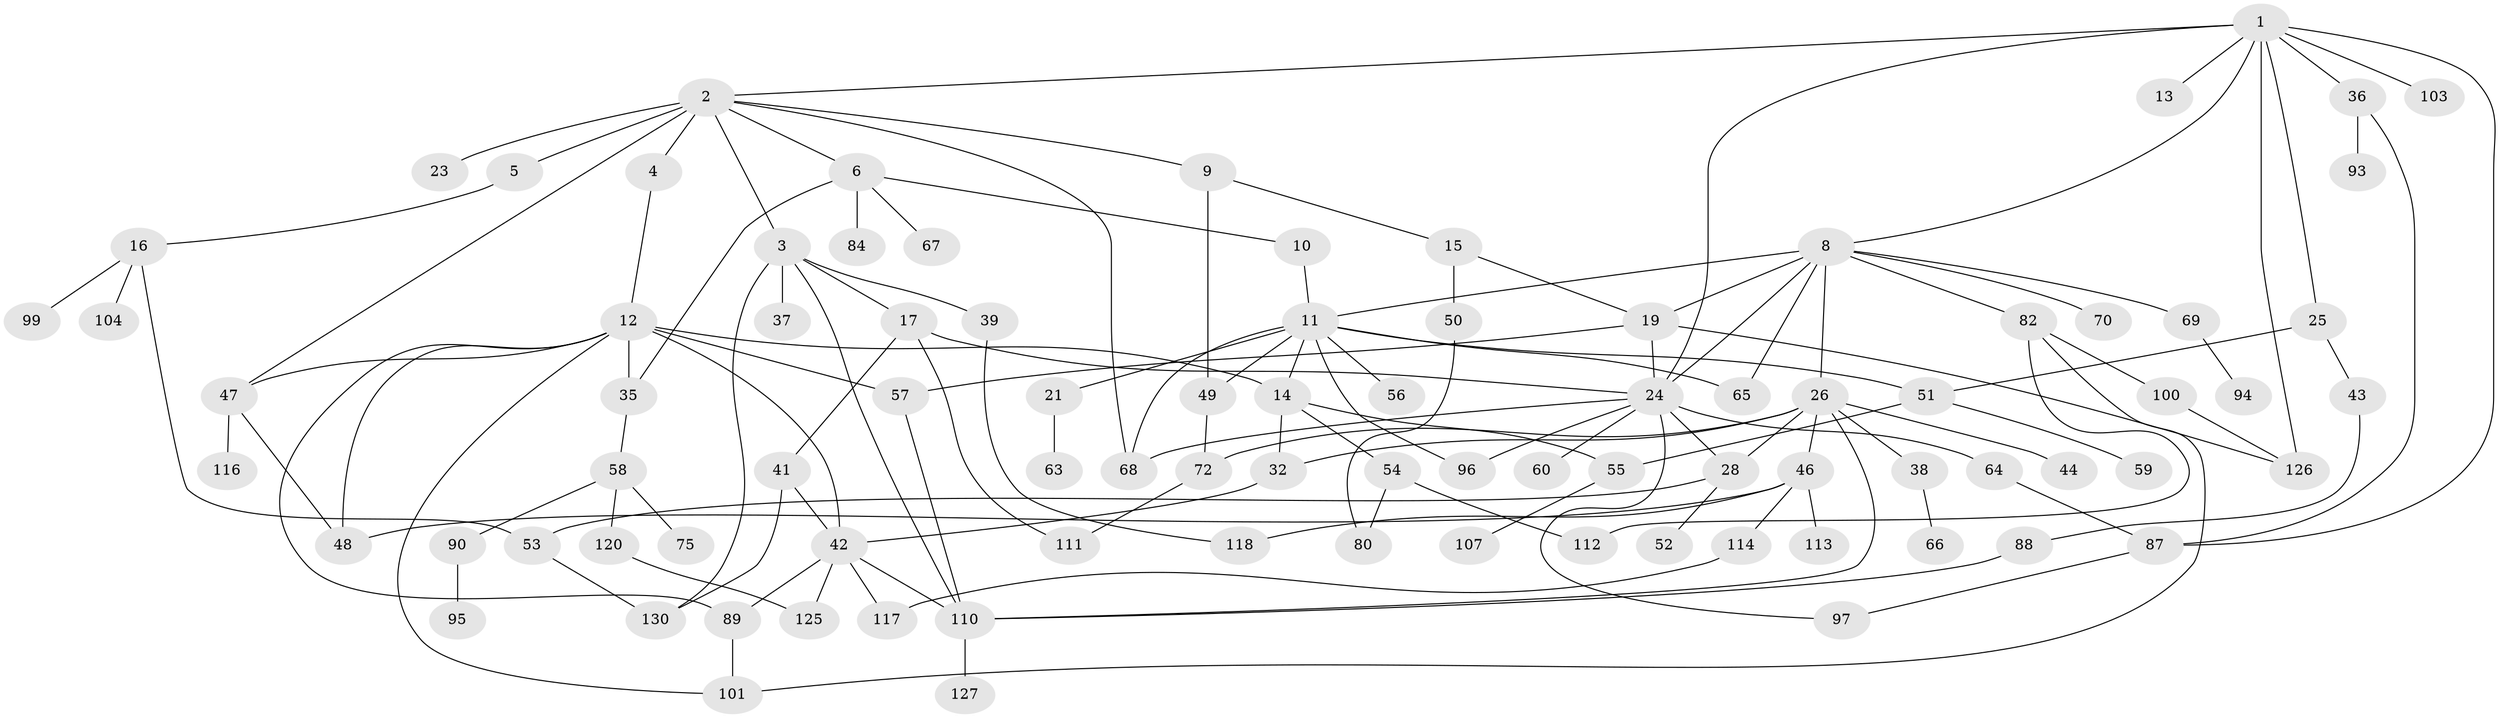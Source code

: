 // Generated by graph-tools (version 1.1) at 2025/23/03/03/25 07:23:31]
// undirected, 89 vertices, 132 edges
graph export_dot {
graph [start="1"]
  node [color=gray90,style=filled];
  1 [super="+7"];
  2 [super="+18"];
  3 [super="+34"];
  4 [super="+22"];
  5;
  6 [super="+30"];
  8 [super="+29"];
  9;
  10;
  11 [super="+33"];
  12 [super="+119"];
  13;
  14 [super="+20"];
  15;
  16 [super="+27"];
  17;
  19 [super="+131"];
  21;
  23 [super="+40"];
  24 [super="+91"];
  25 [super="+77"];
  26 [super="+31"];
  28 [super="+109"];
  32 [super="+105"];
  35 [super="+86"];
  36 [super="+98"];
  37;
  38;
  39 [super="+73"];
  41 [super="+83"];
  42 [super="+45"];
  43 [super="+132"];
  44 [super="+85"];
  46 [super="+115"];
  47 [super="+74"];
  48;
  49 [super="+71"];
  50;
  51 [super="+62"];
  52;
  53 [super="+78"];
  54;
  55 [super="+76"];
  56;
  57 [super="+61"];
  58 [super="+121"];
  59;
  60 [super="+92"];
  63;
  64;
  65 [super="+81"];
  66;
  67 [super="+79"];
  68 [super="+108"];
  69;
  70;
  72 [super="+106"];
  75;
  80;
  82 [super="+122"];
  84;
  87 [super="+102"];
  88;
  89;
  90;
  93;
  94;
  95;
  96;
  97;
  99;
  100;
  101 [super="+124"];
  103;
  104 [super="+128"];
  107;
  110 [super="+129"];
  111;
  112;
  113;
  114;
  116;
  117;
  118 [super="+123"];
  120;
  125;
  126;
  127;
  130;
  1 -- 2;
  1 -- 13;
  1 -- 25;
  1 -- 36;
  1 -- 87;
  1 -- 103;
  1 -- 8;
  1 -- 24;
  1 -- 126;
  2 -- 3;
  2 -- 4;
  2 -- 5;
  2 -- 6;
  2 -- 9;
  2 -- 23 [weight=2];
  2 -- 47;
  2 -- 68;
  3 -- 17;
  3 -- 37;
  3 -- 39;
  3 -- 130;
  3 -- 110;
  4 -- 12;
  5 -- 16;
  6 -- 10;
  6 -- 84;
  6 -- 35;
  6 -- 67;
  8 -- 19;
  8 -- 26;
  8 -- 82;
  8 -- 11;
  8 -- 65;
  8 -- 69;
  8 -- 70;
  8 -- 24;
  9 -- 15;
  9 -- 49;
  10 -- 11;
  11 -- 21;
  11 -- 68;
  11 -- 96;
  11 -- 65;
  11 -- 51;
  11 -- 56;
  11 -- 49;
  11 -- 14;
  12 -- 14;
  12 -- 48;
  12 -- 57;
  12 -- 42;
  12 -- 101;
  12 -- 89;
  12 -- 35;
  12 -- 47;
  14 -- 32;
  14 -- 54;
  14 -- 55;
  15 -- 50;
  15 -- 19;
  16 -- 53;
  16 -- 104;
  16 -- 99;
  17 -- 41;
  17 -- 24;
  17 -- 111;
  19 -- 126;
  19 -- 24;
  19 -- 57;
  21 -- 63;
  24 -- 60;
  24 -- 64;
  24 -- 97;
  24 -- 96;
  24 -- 68;
  24 -- 28;
  25 -- 43;
  25 -- 51;
  26 -- 28;
  26 -- 32;
  26 -- 38;
  26 -- 72;
  26 -- 110;
  26 -- 44;
  26 -- 46;
  28 -- 52;
  28 -- 53;
  32 -- 42;
  35 -- 58;
  36 -- 93;
  36 -- 87;
  38 -- 66;
  39 -- 118;
  41 -- 42;
  41 -- 130;
  42 -- 89;
  42 -- 125;
  42 -- 110;
  42 -- 117;
  43 -- 88;
  46 -- 113;
  46 -- 114;
  46 -- 118;
  46 -- 48;
  47 -- 48;
  47 -- 116;
  49 -- 72;
  50 -- 80;
  51 -- 59;
  51 -- 55;
  53 -- 130;
  54 -- 80;
  54 -- 112;
  55 -- 107;
  57 -- 110;
  58 -- 75;
  58 -- 90;
  58 -- 120;
  64 -- 87;
  69 -- 94;
  72 -- 111;
  82 -- 100;
  82 -- 112;
  82 -- 101;
  87 -- 97;
  88 -- 110;
  89 -- 101;
  90 -- 95;
  100 -- 126;
  110 -- 127;
  114 -- 117;
  120 -- 125;
}
